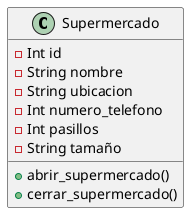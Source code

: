 @startuml
class Supermercado{
-Int id
-String nombre
-String ubicacion
-Int numero_telefono
-Int pasillos
-String tamaño
+abrir_supermercado()
+cerrar_supermercado()
}
@enduml